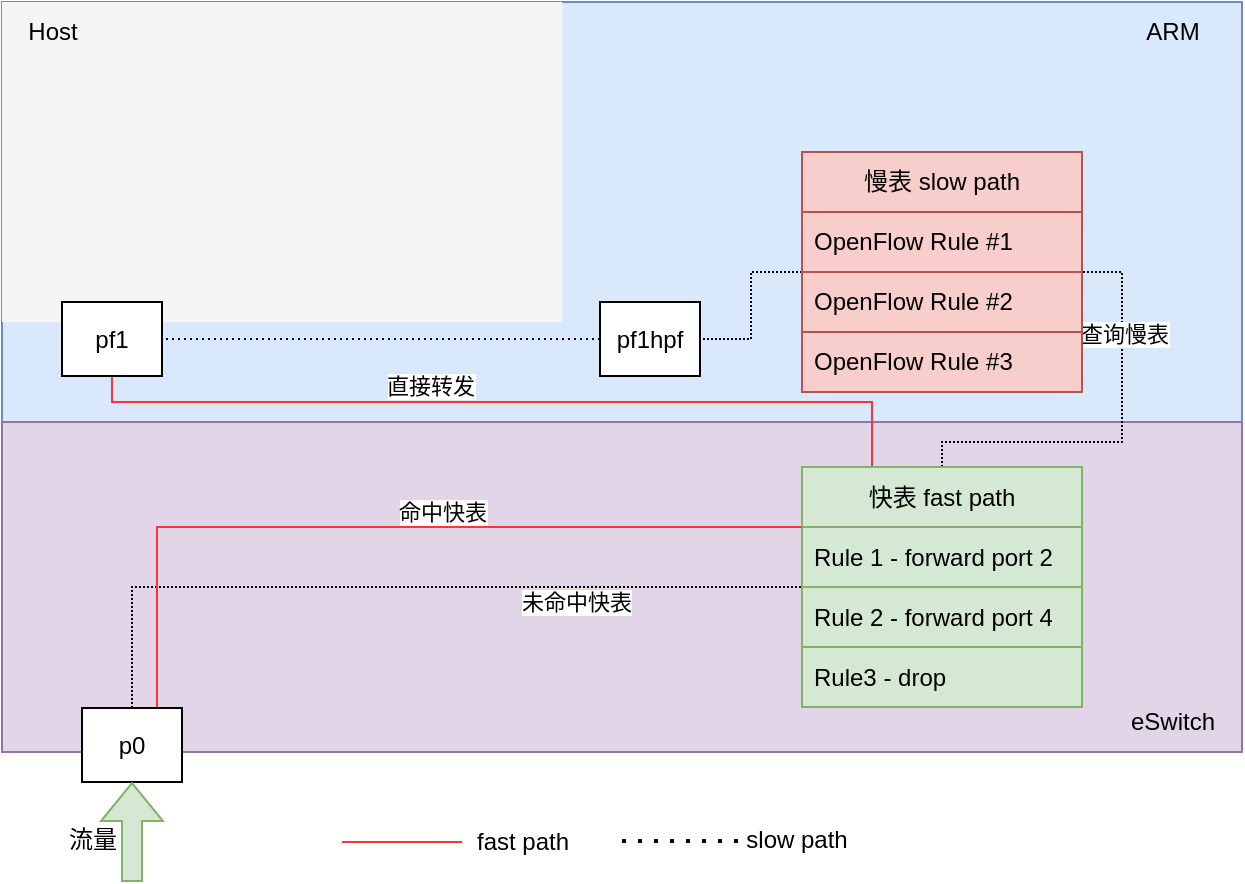 <mxfile version="21.7.1" type="github">
  <diagram name="第 1 页" id="f-w1hROpVEtGUasfpLYD">
    <mxGraphModel dx="1379" dy="751" grid="1" gridSize="10" guides="1" tooltips="1" connect="1" arrows="1" fold="1" page="1" pageScale="1" pageWidth="827" pageHeight="1169" math="0" shadow="0">
      <root>
        <mxCell id="0" />
        <mxCell id="1" parent="0" />
        <mxCell id="GxHEq-_8IUy-u3DmbjPP-31" value="" style="rounded=0;whiteSpace=wrap;html=1;fillColor=#dae8fc;strokeColor=#6c8ebf;" parent="1" vertex="1">
          <mxGeometry x="90" y="220" width="620" height="210" as="geometry" />
        </mxCell>
        <mxCell id="GxHEq-_8IUy-u3DmbjPP-29" value="" style="rounded=0;whiteSpace=wrap;html=1;fillColor=#e1d5e7;strokeColor=#9673a6;" parent="1" vertex="1">
          <mxGeometry x="90" y="430" width="620" height="165" as="geometry" />
        </mxCell>
        <mxCell id="GxHEq-_8IUy-u3DmbjPP-48" style="edgeStyle=orthogonalEdgeStyle;rounded=0;orthogonalLoop=1;jettySize=auto;html=1;exitX=0.5;exitY=0;exitDx=0;exitDy=0;entryX=1;entryY=0.5;entryDx=0;entryDy=0;dashed=1;dashPattern=1 1;endArrow=none;endFill=0;" parent="1" source="GxHEq-_8IUy-u3DmbjPP-19" target="GxHEq-_8IUy-u3DmbjPP-23" edge="1">
          <mxGeometry relative="1" as="geometry">
            <Array as="points">
              <mxPoint x="560" y="440" />
              <mxPoint x="650" y="440" />
              <mxPoint x="650" y="355" />
            </Array>
          </mxGeometry>
        </mxCell>
        <mxCell id="GxHEq-_8IUy-u3DmbjPP-49" value="查询慢表" style="edgeLabel;html=1;align=center;verticalAlign=middle;resizable=0;points=[];" parent="GxHEq-_8IUy-u3DmbjPP-48" vertex="1" connectable="0">
          <mxGeometry x="0.508" y="-1" relative="1" as="geometry">
            <mxPoint as="offset" />
          </mxGeometry>
        </mxCell>
        <mxCell id="GxHEq-_8IUy-u3DmbjPP-56" style="edgeStyle=orthogonalEdgeStyle;rounded=0;orthogonalLoop=1;jettySize=auto;html=1;exitX=0.25;exitY=0;exitDx=0;exitDy=0;entryX=0.5;entryY=1;entryDx=0;entryDy=0;strokeColor=#FF3333;endArrow=none;endFill=0;" parent="1" source="GxHEq-_8IUy-u3DmbjPP-19" target="GxHEq-_8IUy-u3DmbjPP-37" edge="1">
          <mxGeometry relative="1" as="geometry">
            <Array as="points">
              <mxPoint x="525" y="420" />
              <mxPoint x="145" y="420" />
            </Array>
          </mxGeometry>
        </mxCell>
        <mxCell id="GxHEq-_8IUy-u3DmbjPP-57" value="直接转发" style="edgeLabel;html=1;align=center;verticalAlign=middle;resizable=0;points=[];" parent="GxHEq-_8IUy-u3DmbjPP-56" vertex="1" connectable="0">
          <mxGeometry x="0.192" relative="1" as="geometry">
            <mxPoint y="-8" as="offset" />
          </mxGeometry>
        </mxCell>
        <mxCell id="GxHEq-_8IUy-u3DmbjPP-19" value="快表 fast path" style="swimlane;fontStyle=0;childLayout=stackLayout;horizontal=1;startSize=30;horizontalStack=0;resizeParent=1;resizeParentMax=0;resizeLast=0;collapsible=1;marginBottom=0;whiteSpace=wrap;html=1;fillColor=#d5e8d4;strokeColor=#82b366;" parent="1" vertex="1">
          <mxGeometry x="490" y="452.5" width="140" height="120" as="geometry" />
        </mxCell>
        <mxCell id="GxHEq-_8IUy-u3DmbjPP-20" value="Rule 1 - forward port 2" style="text;align=left;verticalAlign=middle;spacingLeft=4;spacingRight=4;overflow=hidden;points=[[0,0.5],[1,0.5]];portConstraint=eastwest;rotatable=0;whiteSpace=wrap;html=1;fillColor=#d5e8d4;strokeColor=#82b366;" parent="GxHEq-_8IUy-u3DmbjPP-19" vertex="1">
          <mxGeometry y="30" width="140" height="30" as="geometry" />
        </mxCell>
        <mxCell id="GxHEq-_8IUy-u3DmbjPP-21" value="Rule 2 - forward port 4" style="text;strokeColor=#82b366;fillColor=#d5e8d4;align=left;verticalAlign=middle;spacingLeft=4;spacingRight=4;overflow=hidden;points=[[0,0.5],[1,0.5]];portConstraint=eastwest;rotatable=0;whiteSpace=wrap;html=1;" parent="GxHEq-_8IUy-u3DmbjPP-19" vertex="1">
          <mxGeometry y="60" width="140" height="30" as="geometry" />
        </mxCell>
        <mxCell id="GxHEq-_8IUy-u3DmbjPP-22" value="Rule3 - drop&amp;nbsp;" style="text;strokeColor=#82b366;fillColor=#d5e8d4;align=left;verticalAlign=middle;spacingLeft=4;spacingRight=4;overflow=hidden;points=[[0,0.5],[1,0.5]];portConstraint=eastwest;rotatable=0;whiteSpace=wrap;html=1;" parent="GxHEq-_8IUy-u3DmbjPP-19" vertex="1">
          <mxGeometry y="90" width="140" height="30" as="geometry" />
        </mxCell>
        <mxCell id="GxHEq-_8IUy-u3DmbjPP-51" style="edgeStyle=orthogonalEdgeStyle;rounded=0;orthogonalLoop=1;jettySize=auto;html=1;exitX=0;exitY=0.5;exitDx=0;exitDy=0;entryX=1;entryY=0.5;entryDx=0;entryDy=0;dashed=1;dashPattern=1 1;endArrow=none;endFill=0;" parent="1" source="GxHEq-_8IUy-u3DmbjPP-23" target="GxHEq-_8IUy-u3DmbjPP-38" edge="1">
          <mxGeometry relative="1" as="geometry" />
        </mxCell>
        <mxCell id="GxHEq-_8IUy-u3DmbjPP-23" value="慢表 slow path" style="swimlane;fontStyle=0;childLayout=stackLayout;horizontal=1;startSize=30;horizontalStack=0;resizeParent=1;resizeParentMax=0;resizeLast=0;collapsible=1;marginBottom=0;whiteSpace=wrap;html=1;fillColor=#f8cecc;strokeColor=#b85450;" parent="1" vertex="1">
          <mxGeometry x="490" y="295" width="140" height="120" as="geometry" />
        </mxCell>
        <mxCell id="GxHEq-_8IUy-u3DmbjPP-24" value="OpenFlow Rule #1" style="text;strokeColor=#b85450;fillColor=#f8cecc;align=left;verticalAlign=middle;spacingLeft=4;spacingRight=4;overflow=hidden;points=[[0,0.5],[1,0.5]];portConstraint=eastwest;rotatable=0;whiteSpace=wrap;html=1;" parent="GxHEq-_8IUy-u3DmbjPP-23" vertex="1">
          <mxGeometry y="30" width="140" height="30" as="geometry" />
        </mxCell>
        <mxCell id="GxHEq-_8IUy-u3DmbjPP-25" value="OpenFlow Rule #2" style="text;strokeColor=#b85450;fillColor=#f8cecc;align=left;verticalAlign=middle;spacingLeft=4;spacingRight=4;overflow=hidden;points=[[0,0.5],[1,0.5]];portConstraint=eastwest;rotatable=0;whiteSpace=wrap;html=1;" parent="GxHEq-_8IUy-u3DmbjPP-23" vertex="1">
          <mxGeometry y="60" width="140" height="30" as="geometry" />
        </mxCell>
        <mxCell id="GxHEq-_8IUy-u3DmbjPP-26" value="OpenFlow Rule #3" style="text;strokeColor=#b85450;fillColor=#f8cecc;align=left;verticalAlign=middle;spacingLeft=4;spacingRight=4;overflow=hidden;points=[[0,0.5],[1,0.5]];portConstraint=eastwest;rotatable=0;whiteSpace=wrap;html=1;" parent="GxHEq-_8IUy-u3DmbjPP-23" vertex="1">
          <mxGeometry y="90" width="140" height="30" as="geometry" />
        </mxCell>
        <mxCell id="GxHEq-_8IUy-u3DmbjPP-30" value="eSwitch" style="text;html=1;align=center;verticalAlign=middle;resizable=0;points=[];autosize=1;strokeColor=none;fillColor=none;" parent="1" vertex="1">
          <mxGeometry x="640" y="565" width="70" height="30" as="geometry" />
        </mxCell>
        <mxCell id="GxHEq-_8IUy-u3DmbjPP-33" value="" style="rounded=0;whiteSpace=wrap;html=1;fillColor=#f5f5f5;fontColor=#333333;strokeColor=none;" parent="1" vertex="1">
          <mxGeometry x="90" y="220" width="280" height="160" as="geometry" />
        </mxCell>
        <mxCell id="GxHEq-_8IUy-u3DmbjPP-34" value="ARM" style="text;html=1;align=center;verticalAlign=middle;resizable=0;points=[];autosize=1;strokeColor=none;fillColor=none;" parent="1" vertex="1">
          <mxGeometry x="650" y="220" width="50" height="30" as="geometry" />
        </mxCell>
        <mxCell id="GxHEq-_8IUy-u3DmbjPP-35" value="Host" style="text;html=1;align=center;verticalAlign=middle;resizable=0;points=[];autosize=1;strokeColor=none;fillColor=none;" parent="1" vertex="1">
          <mxGeometry x="90" y="220" width="50" height="30" as="geometry" />
        </mxCell>
        <mxCell id="GxHEq-_8IUy-u3DmbjPP-46" style="edgeStyle=orthogonalEdgeStyle;rounded=0;orthogonalLoop=1;jettySize=auto;html=1;exitX=0.5;exitY=0;exitDx=0;exitDy=0;entryX=0;entryY=0.5;entryDx=0;entryDy=0;endArrow=none;endFill=0;dashed=1;dashPattern=1 1;" parent="1" source="GxHEq-_8IUy-u3DmbjPP-36" target="GxHEq-_8IUy-u3DmbjPP-19" edge="1">
          <mxGeometry relative="1" as="geometry" />
        </mxCell>
        <mxCell id="GxHEq-_8IUy-u3DmbjPP-47" value="未命中快表" style="edgeLabel;html=1;align=center;verticalAlign=middle;resizable=0;points=[];" parent="GxHEq-_8IUy-u3DmbjPP-46" vertex="1" connectable="0">
          <mxGeometry x="0.429" y="1" relative="1" as="geometry">
            <mxPoint y="8" as="offset" />
          </mxGeometry>
        </mxCell>
        <mxCell id="GxHEq-_8IUy-u3DmbjPP-54" style="edgeStyle=orthogonalEdgeStyle;rounded=0;orthogonalLoop=1;jettySize=auto;html=1;exitX=0.75;exitY=0;exitDx=0;exitDy=0;entryX=0;entryY=0.25;entryDx=0;entryDy=0;strokeColor=#FF3333;endArrow=none;endFill=0;" parent="1" source="GxHEq-_8IUy-u3DmbjPP-36" target="GxHEq-_8IUy-u3DmbjPP-19" edge="1">
          <mxGeometry relative="1" as="geometry" />
        </mxCell>
        <mxCell id="GxHEq-_8IUy-u3DmbjPP-55" value="命中快表" style="edgeLabel;html=1;align=center;verticalAlign=middle;resizable=0;points=[];" parent="GxHEq-_8IUy-u3DmbjPP-54" vertex="1" connectable="0">
          <mxGeometry x="0.128" y="1" relative="1" as="geometry">
            <mxPoint y="-7" as="offset" />
          </mxGeometry>
        </mxCell>
        <mxCell id="GxHEq-_8IUy-u3DmbjPP-36" value="p0" style="rounded=0;whiteSpace=wrap;html=1;" parent="1" vertex="1">
          <mxGeometry x="130" y="573" width="50" height="37" as="geometry" />
        </mxCell>
        <mxCell id="GxHEq-_8IUy-u3DmbjPP-37" value="pf1" style="rounded=0;whiteSpace=wrap;html=1;" parent="1" vertex="1">
          <mxGeometry x="120" y="370" width="50" height="37" as="geometry" />
        </mxCell>
        <mxCell id="GxHEq-_8IUy-u3DmbjPP-52" style="edgeStyle=orthogonalEdgeStyle;rounded=0;orthogonalLoop=1;jettySize=auto;html=1;exitX=0;exitY=0.5;exitDx=0;exitDy=0;endArrow=none;endFill=0;dashed=1;dashPattern=1 2;" parent="1" source="GxHEq-_8IUy-u3DmbjPP-38" target="GxHEq-_8IUy-u3DmbjPP-37" edge="1">
          <mxGeometry relative="1" as="geometry" />
        </mxCell>
        <mxCell id="GxHEq-_8IUy-u3DmbjPP-38" value="pf1hpf" style="rounded=0;whiteSpace=wrap;html=1;" parent="1" vertex="1">
          <mxGeometry x="389" y="370" width="50" height="37" as="geometry" />
        </mxCell>
        <mxCell id="GxHEq-_8IUy-u3DmbjPP-39" value="" style="endArrow=none;html=1;rounded=0;strokeColor=#FF3333;" parent="1" edge="1">
          <mxGeometry width="50" height="50" relative="1" as="geometry">
            <mxPoint x="260" y="640" as="sourcePoint" />
            <mxPoint x="320" y="640" as="targetPoint" />
          </mxGeometry>
        </mxCell>
        <mxCell id="GxHEq-_8IUy-u3DmbjPP-40" value="fast path" style="text;html=1;align=center;verticalAlign=middle;resizable=0;points=[];autosize=1;strokeColor=none;fillColor=none;" parent="1" vertex="1">
          <mxGeometry x="315" y="625" width="70" height="30" as="geometry" />
        </mxCell>
        <mxCell id="GxHEq-_8IUy-u3DmbjPP-41" value="" style="endArrow=none;dashed=1;html=1;dashPattern=1 3;strokeWidth=2;rounded=0;" parent="1" edge="1">
          <mxGeometry width="50" height="50" relative="1" as="geometry">
            <mxPoint x="400" y="639.5" as="sourcePoint" />
            <mxPoint x="460" y="639.5" as="targetPoint" />
          </mxGeometry>
        </mxCell>
        <mxCell id="GxHEq-_8IUy-u3DmbjPP-42" value="slow path" style="text;html=1;align=center;verticalAlign=middle;resizable=0;points=[];autosize=1;strokeColor=none;fillColor=none;" parent="1" vertex="1">
          <mxGeometry x="452" y="624" width="70" height="30" as="geometry" />
        </mxCell>
        <mxCell id="GxHEq-_8IUy-u3DmbjPP-43" value="" style="shape=flexArrow;endArrow=classic;html=1;rounded=0;entryX=0.5;entryY=1;entryDx=0;entryDy=0;fillColor=#d5e8d4;strokeColor=#82b366;" parent="1" target="GxHEq-_8IUy-u3DmbjPP-36" edge="1">
          <mxGeometry width="50" height="50" relative="1" as="geometry">
            <mxPoint x="155" y="660" as="sourcePoint" />
            <mxPoint x="170" y="620" as="targetPoint" />
          </mxGeometry>
        </mxCell>
        <mxCell id="GxHEq-_8IUy-u3DmbjPP-44" value="流量" style="text;html=1;align=center;verticalAlign=middle;resizable=0;points=[];autosize=1;strokeColor=none;fillColor=none;" parent="1" vertex="1">
          <mxGeometry x="110" y="624" width="50" height="30" as="geometry" />
        </mxCell>
      </root>
    </mxGraphModel>
  </diagram>
</mxfile>

